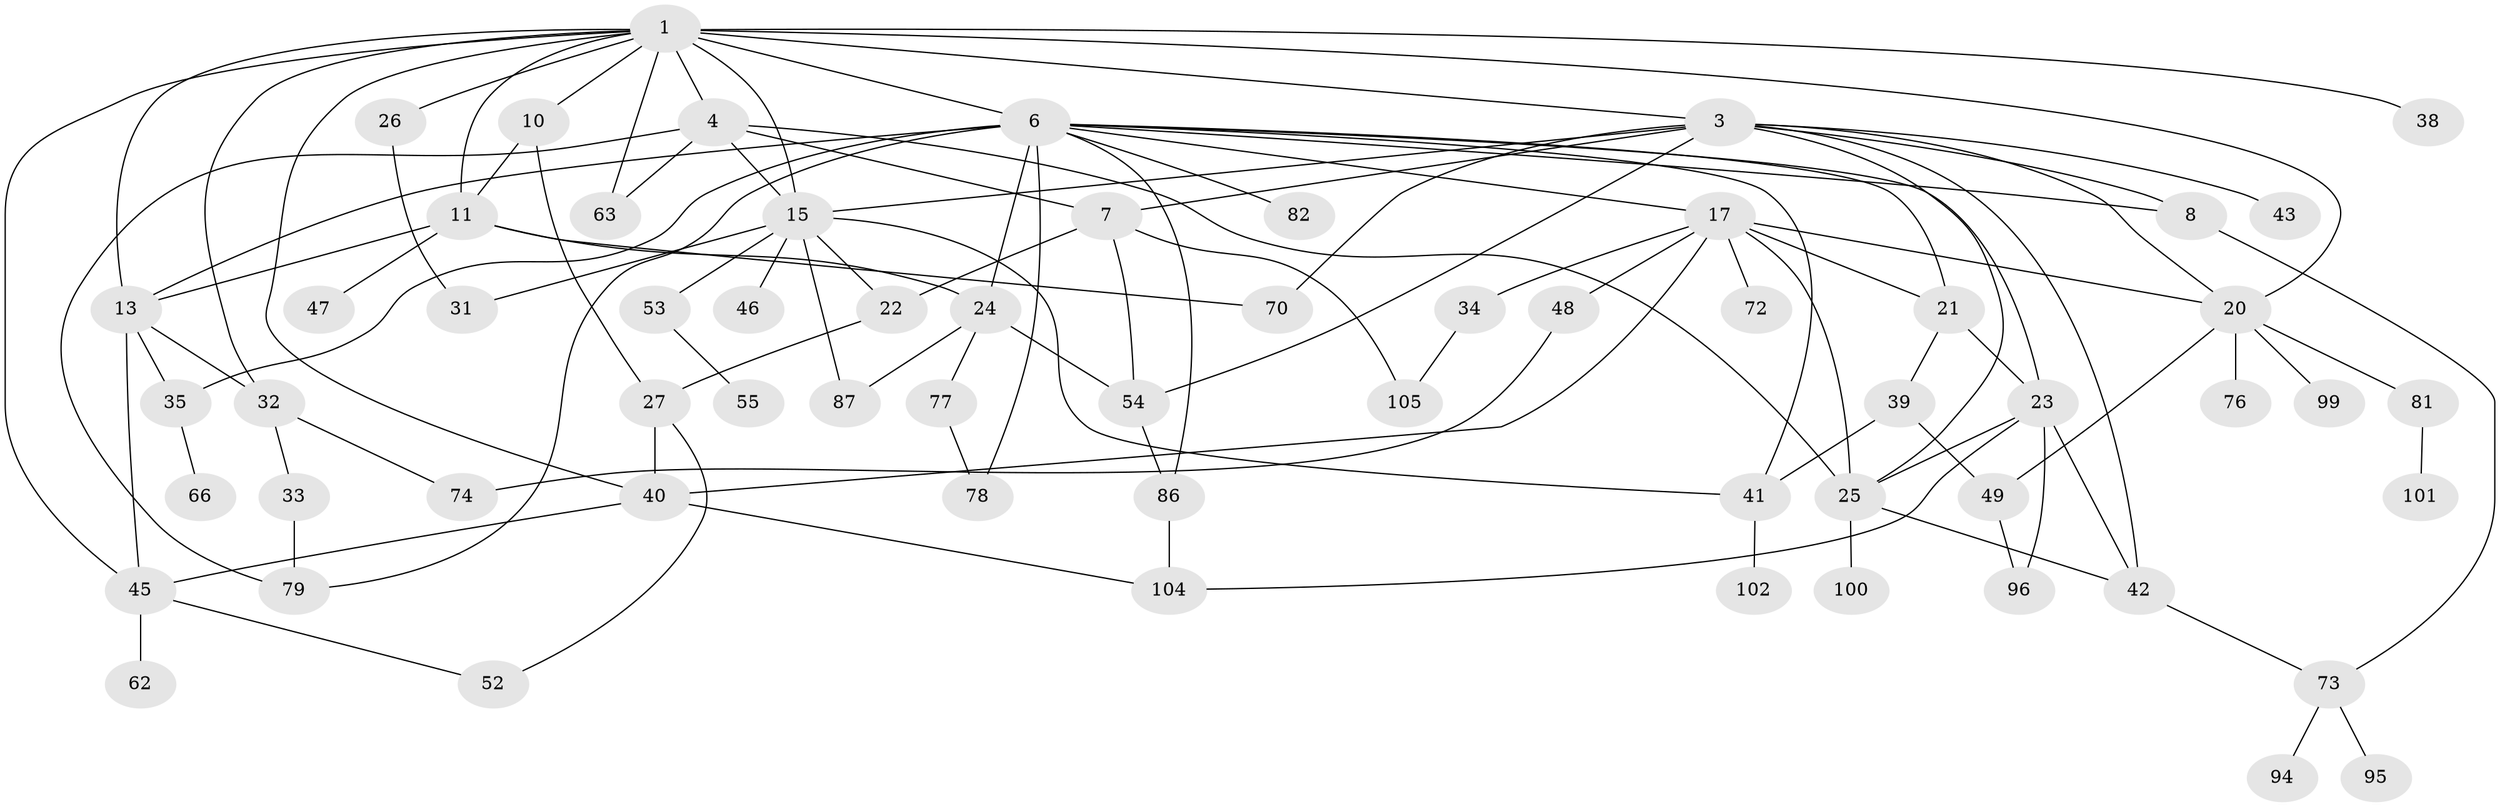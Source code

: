 // original degree distribution, {3: 0.14150943396226415, 7: 0.009433962264150943, 6: 0.07547169811320754, 4: 0.1320754716981132, 5: 0.09433962264150944, 9: 0.009433962264150943, 2: 0.32075471698113206, 1: 0.2169811320754717}
// Generated by graph-tools (version 1.1) at 2025/16/03/04/25 18:16:54]
// undirected, 63 vertices, 107 edges
graph export_dot {
graph [start="1"]
  node [color=gray90,style=filled];
  1 [super="+2+51"];
  3 [super="+18+12"];
  4;
  6 [super="+9"];
  7 [super="+91+80"];
  8;
  10 [super="+67"];
  11;
  13 [super="+84+65"];
  15 [super="+88+30+19"];
  17 [super="+29"];
  20 [super="+64"];
  21;
  22;
  23 [super="+57"];
  24 [super="+36"];
  25 [super="+37"];
  26;
  27;
  31 [super="+56"];
  32;
  33;
  34;
  35 [super="+59"];
  38;
  39 [super="+98"];
  40 [super="+50"];
  41 [super="+83"];
  42 [super="+71"];
  43;
  45 [super="+58"];
  46 [super="+60"];
  47;
  48;
  49;
  52;
  53;
  54;
  55;
  62;
  63;
  66;
  70;
  72 [super="+75"];
  73;
  74;
  76;
  77 [super="+92"];
  78;
  79 [super="+103"];
  81;
  82;
  86;
  87;
  94;
  95;
  96;
  99;
  100;
  101;
  102;
  104;
  105;
  1 -- 3;
  1 -- 32;
  1 -- 4;
  1 -- 38;
  1 -- 6 [weight=3];
  1 -- 10;
  1 -- 11;
  1 -- 13;
  1 -- 15;
  1 -- 26;
  1 -- 63;
  1 -- 20;
  1 -- 40;
  1 -- 45;
  3 -- 43;
  3 -- 15;
  3 -- 20;
  3 -- 54;
  3 -- 70;
  3 -- 8;
  3 -- 42;
  3 -- 25;
  3 -- 7;
  4 -- 7;
  4 -- 15;
  4 -- 25;
  4 -- 63;
  4 -- 79;
  6 -- 8;
  6 -- 78;
  6 -- 35;
  6 -- 41;
  6 -- 13;
  6 -- 79;
  6 -- 17;
  6 -- 82;
  6 -- 21;
  6 -- 86;
  6 -- 23;
  6 -- 24;
  7 -- 22;
  7 -- 54;
  7 -- 105;
  8 -- 73;
  10 -- 11;
  10 -- 27;
  11 -- 24;
  11 -- 47;
  11 -- 70;
  11 -- 13;
  13 -- 32;
  13 -- 45;
  13 -- 35;
  15 -- 31 [weight=2];
  15 -- 53;
  15 -- 22;
  15 -- 41;
  15 -- 87;
  15 -- 46;
  17 -- 34;
  17 -- 48;
  17 -- 20;
  17 -- 21;
  17 -- 40;
  17 -- 25;
  17 -- 72;
  20 -- 81;
  20 -- 49;
  20 -- 99;
  20 -- 76;
  21 -- 39;
  21 -- 23;
  22 -- 27;
  23 -- 42;
  23 -- 25;
  23 -- 104;
  23 -- 96;
  24 -- 77;
  24 -- 54;
  24 -- 87;
  25 -- 100;
  25 -- 42;
  26 -- 31;
  27 -- 40;
  27 -- 52;
  32 -- 33;
  32 -- 74;
  33 -- 79;
  34 -- 105;
  35 -- 66;
  39 -- 49;
  39 -- 41;
  40 -- 45;
  40 -- 104;
  41 -- 102;
  42 -- 73;
  45 -- 52;
  45 -- 62;
  48 -- 74;
  49 -- 96;
  53 -- 55;
  54 -- 86;
  73 -- 94;
  73 -- 95;
  77 -- 78;
  81 -- 101;
  86 -- 104;
}
